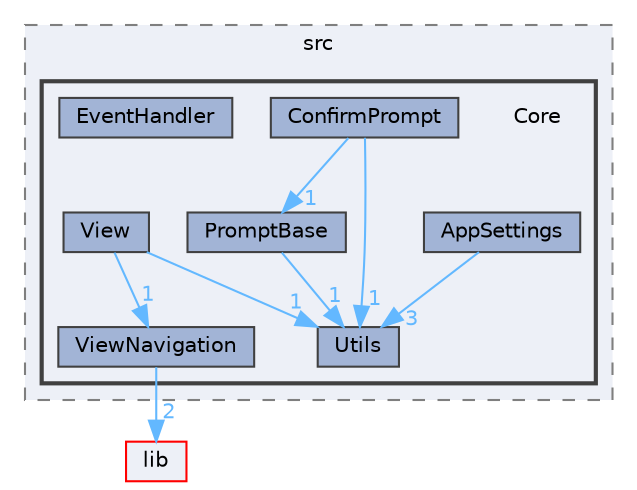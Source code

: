 digraph "app/src/Core"
{
 // LATEX_PDF_SIZE
  bgcolor="transparent";
  edge [fontname=Helvetica,fontsize=10,labelfontname=Helvetica,labelfontsize=10];
  node [fontname=Helvetica,fontsize=10,shape=box,height=0.2,width=0.4];
  compound=true
  subgraph clusterdir_a8f641299cfea9f7461c2df1141b7786 {
    graph [ bgcolor="#edf0f7", pencolor="grey50", label="src", fontname=Helvetica,fontsize=10 style="filled,dashed", URL="dir_a8f641299cfea9f7461c2df1141b7786.html",tooltip=""]
  subgraph clusterdir_f7d4be874a03ffe36f67d0add008229d {
    graph [ bgcolor="#edf0f7", pencolor="grey25", label="", fontname=Helvetica,fontsize=10 style="filled,bold", URL="dir_f7d4be874a03ffe36f67d0add008229d.html",tooltip=""]
    dir_f7d4be874a03ffe36f67d0add008229d [shape=plaintext, label="Core"];
  dir_15fec158263e84d83f5a526f608f0050 [label="AppSettings", fillcolor="#a2b4d6", color="grey25", style="filled", URL="dir_15fec158263e84d83f5a526f608f0050.html",tooltip=""];
  dir_a438166dc57d67daa2825f28fbc9537a [label="ConfirmPrompt", fillcolor="#a2b4d6", color="grey25", style="filled", URL="dir_a438166dc57d67daa2825f28fbc9537a.html",tooltip=""];
  dir_38d5284716cdedf63d6f8774c5f3ab3c [label="EventHandler", fillcolor="#a2b4d6", color="grey25", style="filled", URL="dir_38d5284716cdedf63d6f8774c5f3ab3c.html",tooltip=""];
  dir_e1480f6e7e11be50886fe1f96f214d06 [label="PromptBase", fillcolor="#a2b4d6", color="grey25", style="filled", URL="dir_e1480f6e7e11be50886fe1f96f214d06.html",tooltip=""];
  dir_a8cdd76f89cb5d1147863588b8fb5cd3 [label="Utils", fillcolor="#a2b4d6", color="grey25", style="filled", URL="dir_a8cdd76f89cb5d1147863588b8fb5cd3.html",tooltip=""];
  dir_1b5e0923ae88e8573e3337338329fa29 [label="View", fillcolor="#a2b4d6", color="grey25", style="filled", URL="dir_1b5e0923ae88e8573e3337338329fa29.html",tooltip=""];
  dir_bd55bf7dcf6fda76eef10d74b3b28f93 [label="ViewNavigation", fillcolor="#a2b4d6", color="grey25", style="filled", URL="dir_bd55bf7dcf6fda76eef10d74b3b28f93.html",tooltip=""];
  }
  }
  dir_97aefd0d527b934f1d99a682da8fe6a9 [label="lib", fillcolor="#edf0f7", color="red", style="filled", URL="dir_97aefd0d527b934f1d99a682da8fe6a9.html",tooltip=""];
  dir_15fec158263e84d83f5a526f608f0050->dir_a8cdd76f89cb5d1147863588b8fb5cd3 [headlabel="3", labeldistance=1.5 headhref="dir_000002_000022.html" href="dir_000002_000022.html" color="steelblue1" fontcolor="steelblue1"];
  dir_a438166dc57d67daa2825f28fbc9537a->dir_a8cdd76f89cb5d1147863588b8fb5cd3 [headlabel="1", labeldistance=1.5 headhref="dir_000006_000022.html" href="dir_000006_000022.html" color="steelblue1" fontcolor="steelblue1"];
  dir_a438166dc57d67daa2825f28fbc9537a->dir_e1480f6e7e11be50886fe1f96f214d06 [headlabel="1", labeldistance=1.5 headhref="dir_000006_000016.html" href="dir_000006_000016.html" color="steelblue1" fontcolor="steelblue1"];
  dir_e1480f6e7e11be50886fe1f96f214d06->dir_a8cdd76f89cb5d1147863588b8fb5cd3 [headlabel="1", labeldistance=1.5 headhref="dir_000016_000022.html" href="dir_000016_000022.html" color="steelblue1" fontcolor="steelblue1"];
  dir_1b5e0923ae88e8573e3337338329fa29->dir_a8cdd76f89cb5d1147863588b8fb5cd3 [headlabel="1", labeldistance=1.5 headhref="dir_000023_000022.html" href="dir_000023_000022.html" color="steelblue1" fontcolor="steelblue1"];
  dir_1b5e0923ae88e8573e3337338329fa29->dir_bd55bf7dcf6fda76eef10d74b3b28f93 [headlabel="1", labeldistance=1.5 headhref="dir_000023_000024.html" href="dir_000023_000024.html" color="steelblue1" fontcolor="steelblue1"];
  dir_bd55bf7dcf6fda76eef10d74b3b28f93->dir_97aefd0d527b934f1d99a682da8fe6a9 [headlabel="2", labeldistance=1.5 headhref="dir_000024_000013.html" href="dir_000024_000013.html" color="steelblue1" fontcolor="steelblue1"];
}
